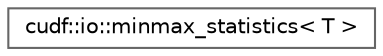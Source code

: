 digraph "类继承关系图"
{
 // LATEX_PDF_SIZE
  bgcolor="transparent";
  edge [fontname=Helvetica,fontsize=10,labelfontname=Helvetica,labelfontsize=10];
  node [fontname=Helvetica,fontsize=10,shape=box,height=0.2,width=0.4];
  rankdir="LR";
  Node0 [id="Node000000",label="cudf::io::minmax_statistics\< T \>",height=0.2,width=0.4,color="grey40", fillcolor="white", style="filled",URL="$structcudf_1_1io_1_1minmax__statistics.html",tooltip="Base class for column statistics that include optional minimum and maximum."];
}
